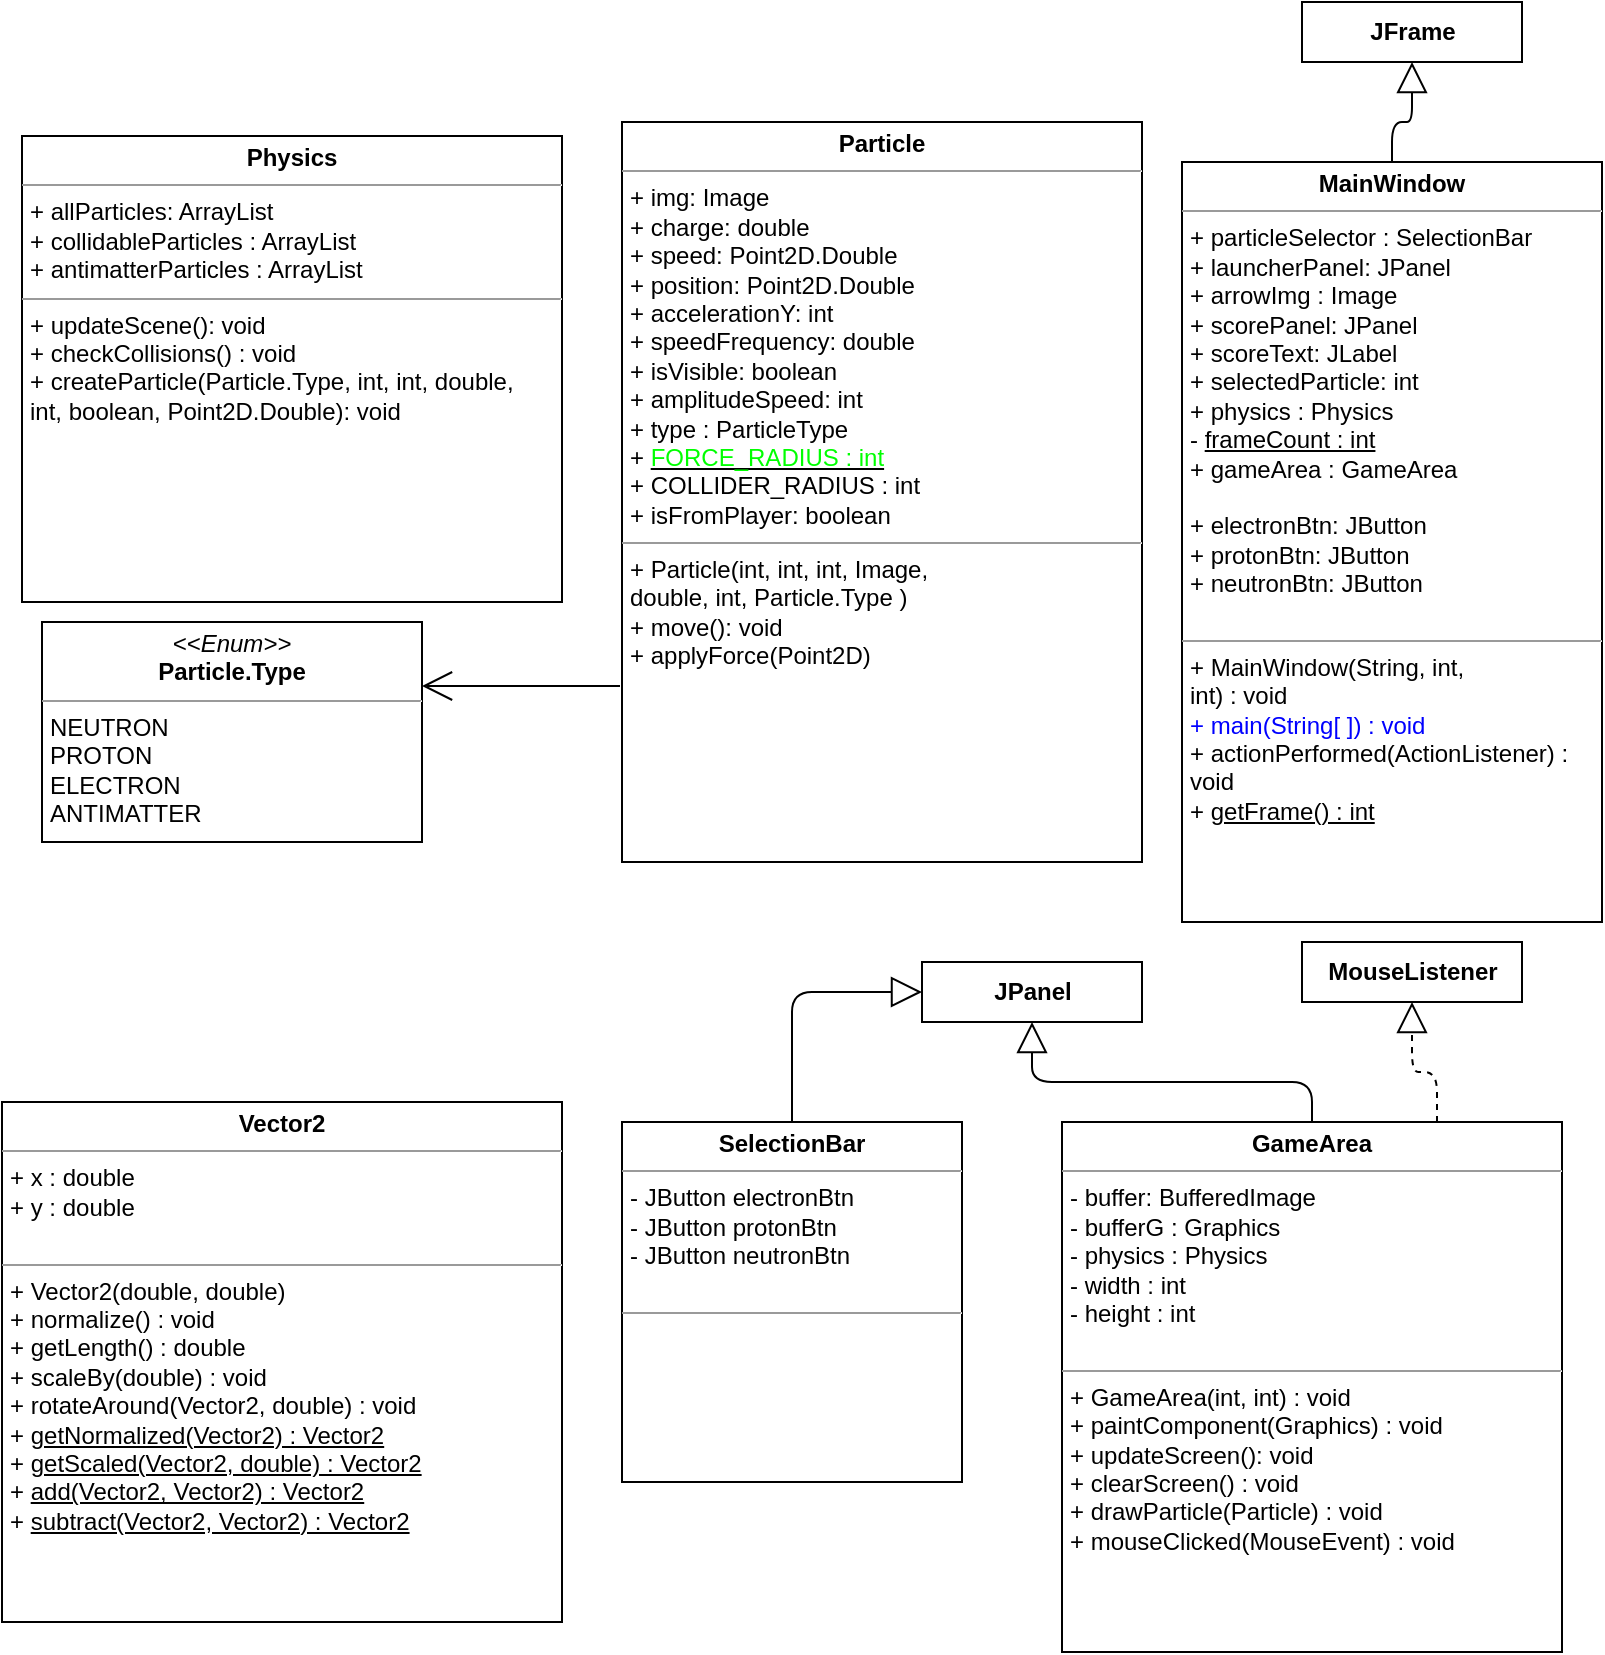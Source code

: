 <mxfile version="17.4.2" type="github">
  <diagram name="Page-1" id="c4acf3e9-155e-7222-9cf6-157b1a14988f">
    <mxGraphModel dx="1250" dy="581" grid="1" gridSize="10" guides="1" tooltips="1" connect="1" arrows="1" fold="1" page="1" pageScale="1" pageWidth="827" pageHeight="1169" background="none" math="0" shadow="0">
      <root>
        <mxCell id="0" />
        <mxCell id="1" parent="0" />
        <mxCell id="g8GdoXx0Vq0dUcJoJ4yB-1" value="&lt;p style=&quot;margin: 0px ; margin-top: 4px ; text-align: center&quot;&gt;&lt;b&gt;Physics&lt;/b&gt;&lt;/p&gt;&lt;hr size=&quot;1&quot;&gt;&lt;p style=&quot;margin: 0px ; margin-left: 4px&quot;&gt;+ allParticles: ArrayList&lt;br&gt;&lt;/p&gt;&lt;p style=&quot;margin: 0px ; margin-left: 4px&quot;&gt;+ collidableParticles : ArrayList&lt;/p&gt;&lt;p style=&quot;margin: 0px ; margin-left: 4px&quot;&gt;+ antimatterParticles : ArrayList&lt;/p&gt;&lt;hr size=&quot;1&quot;&gt;&lt;p style=&quot;margin: 0px ; margin-left: 4px&quot;&gt;+ updateScene(): void&lt;br&gt;+ checkCollisions() : void&lt;/p&gt;&lt;p style=&quot;margin: 0px ; margin-left: 4px&quot;&gt;&lt;span&gt;+ createParticle(Particle.Type, int, int, double,&lt;/span&gt;&lt;/p&gt;&lt;p style=&quot;margin: 0px ; margin-left: 4px&quot;&gt;&lt;span&gt;int, boolean, Point2D.Double): void&lt;/span&gt;&lt;/p&gt;" style="verticalAlign=top;align=left;overflow=fill;fontSize=12;fontFamily=Helvetica;html=1;rounded=0;shadow=0;comic=0;labelBackgroundColor=none;strokeWidth=1" vertex="1" parent="1">
          <mxGeometry x="10" y="87" width="270" height="233" as="geometry" />
        </mxCell>
        <mxCell id="g8GdoXx0Vq0dUcJoJ4yB-2" value="&lt;p style=&quot;margin: 4px 0px 0px ; text-align: center ; line-height: 1.2&quot;&gt;&lt;b style=&quot;line-height: 1.2&quot;&gt;Particle&lt;/b&gt;&lt;/p&gt;&lt;hr size=&quot;1&quot;&gt;&lt;p style=&quot;margin: 0px ; margin-left: 4px&quot;&gt;+ img: Image&lt;br&gt;&lt;/p&gt;&lt;p style=&quot;margin: 0px ; margin-left: 4px&quot;&gt;+ charge: double&lt;/p&gt;&lt;p style=&quot;margin: 0px ; margin-left: 4px&quot;&gt;+ speed: Point2D.Double&lt;/p&gt;&lt;p style=&quot;margin: 0px ; margin-left: 4px&quot;&gt;+ position: Point2D.Double&lt;/p&gt;&lt;p style=&quot;margin: 0px ; margin-left: 4px&quot;&gt;+ accelerationY: int&lt;/p&gt;&lt;p style=&quot;margin: 0px ; margin-left: 4px&quot;&gt;+ speedFrequency: double&lt;/p&gt;&lt;p style=&quot;margin: 0px ; margin-left: 4px&quot;&gt;+ isVisible: boolean&lt;/p&gt;&lt;p style=&quot;margin: 0px ; margin-left: 4px&quot;&gt;+ amplitudeSpeed: int&lt;/p&gt;&lt;p style=&quot;margin: 0px ; margin-left: 4px&quot;&gt;+ type : ParticleType&lt;/p&gt;&lt;p style=&quot;margin: 0px ; margin-left: 4px&quot;&gt;+ &lt;u&gt;&lt;font color=&quot;#00ff00&quot;&gt;FORCE_RADIUS : int&lt;/font&gt;&lt;/u&gt;&lt;/p&gt;&lt;p style=&quot;margin: 0px ; margin-left: 4px&quot;&gt;+ COLLIDER_RADIUS : int&lt;/p&gt;&lt;p style=&quot;margin: 0px ; margin-left: 4px&quot;&gt;+ isFromPlayer: boolean&lt;/p&gt;&lt;hr size=&quot;1&quot;&gt;&lt;p style=&quot;margin: 0px ; margin-left: 4px&quot;&gt;+ Particle(int, int, int, Image,&lt;/p&gt;&lt;p style=&quot;margin: 0px ; margin-left: 4px&quot;&gt;&lt;span&gt;double, int, Particle.Type )&lt;/span&gt;&lt;/p&gt;&lt;p style=&quot;margin: 0px ; margin-left: 4px&quot;&gt;+ move(): void&lt;/p&gt;&lt;p style=&quot;margin: 0px ; margin-left: 4px&quot;&gt;+ applyForce(Point2D)&lt;/p&gt;" style="verticalAlign=top;align=left;overflow=fill;fontSize=12;fontFamily=Helvetica;html=1;rounded=0;shadow=0;comic=0;labelBackgroundColor=none;strokeWidth=1" vertex="1" parent="1">
          <mxGeometry x="310" y="80" width="260" height="370" as="geometry" />
        </mxCell>
        <mxCell id="g8GdoXx0Vq0dUcJoJ4yB-3" style="edgeStyle=orthogonalEdgeStyle;rounded=1;orthogonalLoop=1;jettySize=auto;html=1;exitX=0.5;exitY=0;exitDx=0;exitDy=0;entryX=0.5;entryY=1;entryDx=0;entryDy=0;endArrow=block;endFill=0;strokeWidth=1;endSize=13;" edge="1" parent="1" source="g8GdoXx0Vq0dUcJoJ4yB-4" target="g8GdoXx0Vq0dUcJoJ4yB-9">
          <mxGeometry relative="1" as="geometry" />
        </mxCell>
        <mxCell id="g8GdoXx0Vq0dUcJoJ4yB-4" value="&lt;p style=&quot;margin: 0px ; margin-top: 4px ; text-align: center&quot;&gt;&lt;b&gt;MainWindow&lt;/b&gt;&lt;/p&gt;&lt;hr size=&quot;1&quot;&gt;&lt;p style=&quot;margin: 0px ; margin-left: 4px&quot;&gt;+ particleSelector : SelectionBar&lt;/p&gt;&lt;p style=&quot;margin: 0px ; margin-left: 4px&quot;&gt;+ launcherPanel: JPanel&lt;/p&gt;&lt;p style=&quot;margin: 0px ; margin-left: 4px&quot;&gt;+ arrowImg : Image&lt;/p&gt;&lt;p style=&quot;margin: 0px ; margin-left: 4px&quot;&gt;+ scorePanel: JPanel&lt;/p&gt;&lt;p style=&quot;margin: 0px ; margin-left: 4px&quot;&gt;+ scoreText: JLabel&lt;/p&gt;&lt;p style=&quot;margin: 0px ; margin-left: 4px&quot;&gt;+ selectedParticle: int&lt;/p&gt;&lt;p style=&quot;margin: 0px ; margin-left: 4px&quot;&gt;+ physics : Physics&lt;/p&gt;&lt;p style=&quot;margin: 0px ; margin-left: 4px&quot;&gt;- &lt;u&gt;frameCount : int&lt;/u&gt;&lt;/p&gt;&lt;p style=&quot;margin: 0px ; margin-left: 4px&quot;&gt;+ gameArea : GameArea&lt;/p&gt;&lt;p style=&quot;margin: 0px ; margin-left: 4px&quot;&gt;&lt;br&gt;&lt;/p&gt;&lt;p style=&quot;margin: 0px 0px 0px 4px&quot;&gt;+ electronBtn: JButton&lt;/p&gt;&lt;p style=&quot;margin: 0px 0px 0px 4px&quot;&gt;+ protonBtn: JButton&lt;/p&gt;&lt;p style=&quot;margin: 0px 0px 0px 4px&quot;&gt;+ neutronBtn: JButton&lt;/p&gt;&lt;p style=&quot;margin: 0px ; margin-left: 4px&quot;&gt;&lt;br&gt;&lt;/p&gt;&lt;hr size=&quot;1&quot;&gt;&lt;p style=&quot;margin: 0px ; margin-left: 4px&quot;&gt;+ MainWindow(String, int,&lt;/p&gt;&lt;p style=&quot;margin: 0px ; margin-left: 4px&quot;&gt;int) : void&lt;/p&gt;&lt;p style=&quot;margin: 0px ; margin-left: 4px&quot;&gt;&lt;font color=&quot;#0000ff&quot;&gt;+ main(String[ ]) : void&lt;/font&gt;&lt;/p&gt;&lt;p style=&quot;margin: 0px ; margin-left: 4px&quot;&gt;+ actionPerformed(ActionListener) :&lt;br&gt;void&lt;/p&gt;&lt;p style=&quot;margin: 0px ; margin-left: 4px&quot;&gt;+ &lt;u&gt;getFrame() : int&lt;/u&gt;&lt;/p&gt;" style="verticalAlign=top;align=left;overflow=fill;fontSize=12;fontFamily=Helvetica;html=1;rounded=0;shadow=0;comic=0;labelBackgroundColor=none;strokeWidth=1;labelBorderColor=none;perimeterSpacing=0;glass=0;sketch=0;" vertex="1" parent="1">
          <mxGeometry x="590" y="100" width="210" height="380" as="geometry" />
        </mxCell>
        <mxCell id="g8GdoXx0Vq0dUcJoJ4yB-5" value="&lt;p style=&quot;margin: 0px ; margin-top: 4px ; text-align: center&quot;&gt;&lt;i&gt;&amp;lt;&amp;lt;Enum&amp;gt;&amp;gt;&lt;/i&gt;&lt;br&gt;&lt;b&gt;Particle.Type&lt;/b&gt;&lt;/p&gt;&lt;hr size=&quot;1&quot;&gt;&lt;p style=&quot;margin: 0px ; margin-left: 4px&quot;&gt;NEUTRON&lt;/p&gt;&lt;p style=&quot;margin: 0px ; margin-left: 4px&quot;&gt;PROTON&lt;br&gt;ELECTRON&lt;/p&gt;&lt;p style=&quot;margin: 0px ; margin-left: 4px&quot;&gt;ANTIMATTER&lt;/p&gt;" style="verticalAlign=top;align=left;overflow=fill;fontSize=12;fontFamily=Helvetica;html=1;fillColor=#FFFFFF;noLabel=0;enumerate=0;expand=1;" vertex="1" parent="1">
          <mxGeometry x="20" y="330" width="190" height="110" as="geometry" />
        </mxCell>
        <mxCell id="g8GdoXx0Vq0dUcJoJ4yB-6" style="edgeStyle=orthogonalEdgeStyle;rounded=1;orthogonalLoop=1;jettySize=auto;html=1;endSize=0;endArrow=none;endFill=0;startArrow=open;startFill=0;targetPerimeterSpacing=0;startSize=13;orthogonal=1;" edge="1" parent="1" source="g8GdoXx0Vq0dUcJoJ4yB-5">
          <mxGeometry relative="1" as="geometry">
            <Array as="points">
              <mxPoint x="309" y="362" />
            </Array>
            <mxPoint x="540" y="490" as="sourcePoint" />
            <mxPoint x="309" y="362" as="targetPoint" />
          </mxGeometry>
        </mxCell>
        <mxCell id="g8GdoXx0Vq0dUcJoJ4yB-7" style="edgeStyle=orthogonalEdgeStyle;rounded=1;orthogonalLoop=1;jettySize=auto;html=1;exitX=0.75;exitY=0;exitDx=0;exitDy=0;entryX=0.5;entryY=1;entryDx=0;entryDy=0;endArrow=block;endFill=0;endSize=13;strokeWidth=1;dashed=1;" edge="1" parent="1" source="g8GdoXx0Vq0dUcJoJ4yB-12" target="g8GdoXx0Vq0dUcJoJ4yB-10">
          <mxGeometry relative="1" as="geometry" />
        </mxCell>
        <mxCell id="g8GdoXx0Vq0dUcJoJ4yB-8" style="edgeStyle=orthogonalEdgeStyle;rounded=1;orthogonalLoop=1;jettySize=auto;html=1;exitX=0.5;exitY=0;exitDx=0;exitDy=0;endArrow=block;endFill=0;endSize=13;strokeWidth=1;" edge="1" parent="1" source="g8GdoXx0Vq0dUcJoJ4yB-12" target="g8GdoXx0Vq0dUcJoJ4yB-11">
          <mxGeometry relative="1" as="geometry" />
        </mxCell>
        <mxCell id="g8GdoXx0Vq0dUcJoJ4yB-9" value="&lt;b&gt;JFrame&lt;/b&gt;" style="html=1;" vertex="1" parent="1">
          <mxGeometry x="650" y="20" width="110" height="30" as="geometry" />
        </mxCell>
        <mxCell id="g8GdoXx0Vq0dUcJoJ4yB-10" value="&lt;b&gt;MouseListener&lt;/b&gt;" style="html=1;" vertex="1" parent="1">
          <mxGeometry x="650" y="490" width="110" height="30" as="geometry" />
        </mxCell>
        <mxCell id="g8GdoXx0Vq0dUcJoJ4yB-11" value="&lt;b&gt;JPanel&lt;br&gt;&lt;/b&gt;" style="html=1;" vertex="1" parent="1">
          <mxGeometry x="460" y="500" width="110" height="30" as="geometry" />
        </mxCell>
        <mxCell id="g8GdoXx0Vq0dUcJoJ4yB-12" value="&lt;p style=&quot;margin: 0px ; margin-top: 4px ; text-align: center&quot;&gt;&lt;span style=&quot;font-weight: 700&quot;&gt;GameArea&lt;/span&gt;&lt;br&gt;&lt;/p&gt;&lt;hr size=&quot;1&quot;&gt;&lt;p style=&quot;margin: 0px ; margin-left: 4px&quot;&gt;- buffer: BufferedImage&lt;br style=&quot;padding: 0px ; margin: 0px&quot;&gt;- bufferG : Graphics&lt;br style=&quot;padding: 0px ; margin: 0px&quot;&gt;- physics : Physics&lt;br style=&quot;padding: 0px ; margin: 0px&quot;&gt;- width : int&lt;br style=&quot;padding: 0px ; margin: 0px&quot;&gt;- height : int&lt;/p&gt;&lt;div style=&quot;padding: 0px ; margin: 0px&quot;&gt;&lt;br style=&quot;padding: 0px ; margin: 0px&quot;&gt;&lt;/div&gt;&lt;hr size=&quot;1&quot;&gt;&lt;p style=&quot;margin: 0px ; margin-left: 4px&quot;&gt;+ GameArea(int, int) : void&lt;br style=&quot;padding: 0px ; margin: 0px&quot;&gt;+ paintComponent(Graphics) : void&lt;br style=&quot;padding: 0px ; margin: 0px&quot;&gt;+ updateScreen(): void&lt;br style=&quot;padding: 0px ; margin: 0px&quot;&gt;+ clearScreen() : void&lt;br style=&quot;padding: 0px ; margin: 0px&quot;&gt;+ drawParticle(Particle) : void&lt;br style=&quot;padding: 0px ; margin: 0px&quot;&gt;+ mouseClicked(MouseEvent) : void&lt;br&gt;&lt;/p&gt;" style="verticalAlign=top;align=left;overflow=fill;fontSize=12;fontFamily=Helvetica;html=1;rounded=0;shadow=0;comic=0;labelBackgroundColor=none;strokeWidth=1" vertex="1" parent="1">
          <mxGeometry x="530" y="580" width="250" height="265" as="geometry" />
        </mxCell>
        <mxCell id="g8GdoXx0Vq0dUcJoJ4yB-13" value="&lt;p style=&quot;margin: 0px ; margin-top: 4px ; text-align: center&quot;&gt;&lt;span style=&quot;font-weight: 700&quot;&gt;SelectionBar&lt;/span&gt;&lt;br&gt;&lt;/p&gt;&lt;hr size=&quot;1&quot;&gt;&lt;p style=&quot;margin: 0px ; margin-left: 4px&quot;&gt;- JButton electronBtn&lt;/p&gt;&lt;p style=&quot;margin: 0px ; margin-left: 4px&quot;&gt;- JButton protonBtn&lt;/p&gt;&lt;p style=&quot;margin: 0px ; margin-left: 4px&quot;&gt;- JButton neutronBtn&lt;/p&gt;&lt;div style=&quot;padding: 0px ; margin: 0px&quot;&gt;&lt;br style=&quot;padding: 0px ; margin: 0px&quot;&gt;&lt;/div&gt;&lt;hr size=&quot;1&quot;&gt;&lt;p style=&quot;margin: 0px ; margin-left: 4px&quot;&gt;&lt;br&gt;&lt;/p&gt;" style="verticalAlign=top;align=left;overflow=fill;fontSize=12;fontFamily=Helvetica;html=1;rounded=0;shadow=0;comic=0;labelBackgroundColor=none;strokeWidth=1" vertex="1" parent="1">
          <mxGeometry x="310" y="580" width="170" height="180" as="geometry" />
        </mxCell>
        <mxCell id="g8GdoXx0Vq0dUcJoJ4yB-14" style="edgeStyle=orthogonalEdgeStyle;rounded=1;orthogonalLoop=1;jettySize=auto;html=1;exitX=0.5;exitY=0;exitDx=0;exitDy=0;endArrow=block;endFill=0;endSize=13;strokeWidth=1;entryX=0;entryY=0.5;entryDx=0;entryDy=0;" edge="1" parent="1" source="g8GdoXx0Vq0dUcJoJ4yB-13" target="g8GdoXx0Vq0dUcJoJ4yB-11">
          <mxGeometry relative="1" as="geometry">
            <mxPoint x="665" y="590" as="sourcePoint" />
            <mxPoint x="525" y="540" as="targetPoint" />
          </mxGeometry>
        </mxCell>
        <mxCell id="g8GdoXx0Vq0dUcJoJ4yB-15" value="&lt;p style=&quot;margin: 0px ; margin-top: 4px ; text-align: center&quot;&gt;&lt;span style=&quot;font-weight: 700&quot;&gt;Vector2&lt;/span&gt;&lt;br&gt;&lt;/p&gt;&lt;hr size=&quot;1&quot;&gt;&lt;p style=&quot;margin: 0px ; margin-left: 4px&quot;&gt;+ x : double&lt;/p&gt;&lt;p style=&quot;margin: 0px ; margin-left: 4px&quot;&gt;+ y : double&lt;/p&gt;&lt;div style=&quot;padding: 0px ; margin: 0px&quot;&gt;&lt;br style=&quot;padding: 0px ; margin: 0px&quot;&gt;&lt;/div&gt;&lt;hr size=&quot;1&quot;&gt;&lt;p style=&quot;margin: 0px ; margin-left: 4px&quot;&gt;+ Vector2(double, double)&lt;/p&gt;&lt;p style=&quot;margin: 0px ; margin-left: 4px&quot;&gt;+ normalize() : void&lt;/p&gt;&lt;p style=&quot;margin: 0px ; margin-left: 4px&quot;&gt;+ getLength() : double&lt;/p&gt;&lt;p style=&quot;margin: 0px ; margin-left: 4px&quot;&gt;+ scaleBy(double) : void&lt;/p&gt;&lt;p style=&quot;margin: 0px ; margin-left: 4px&quot;&gt;+ rotateAround(Vector2, double) : void&lt;/p&gt;&lt;p style=&quot;margin: 0px ; margin-left: 4px&quot;&gt;+ &lt;u&gt;getNormalized(Vector2) : Vector2&lt;/u&gt;&lt;/p&gt;&lt;p style=&quot;margin: 0px ; margin-left: 4px&quot;&gt;+ &lt;u&gt;getScaled(Vector2, double) : Vector2&lt;/u&gt;&lt;/p&gt;&lt;p style=&quot;margin: 0px ; margin-left: 4px&quot;&gt;+&amp;nbsp;&lt;u&gt;add(Vector2, Vector2) : Vector2&lt;/u&gt;&lt;u&gt;&lt;br&gt;&lt;/u&gt;&lt;/p&gt;&lt;p style=&quot;margin: 0px ; margin-left: 4px&quot;&gt;+&amp;nbsp;&lt;u&gt;subtract(Vector2, Vector2) : Vector2&lt;/u&gt;&lt;u&gt;&lt;br&gt;&lt;/u&gt;&lt;/p&gt;" style="verticalAlign=top;align=left;overflow=fill;fontSize=12;fontFamily=Helvetica;html=1;rounded=0;shadow=0;comic=0;labelBackgroundColor=none;strokeWidth=1" vertex="1" parent="1">
          <mxGeometry y="570" width="280" height="260" as="geometry" />
        </mxCell>
      </root>
    </mxGraphModel>
  </diagram>
</mxfile>
